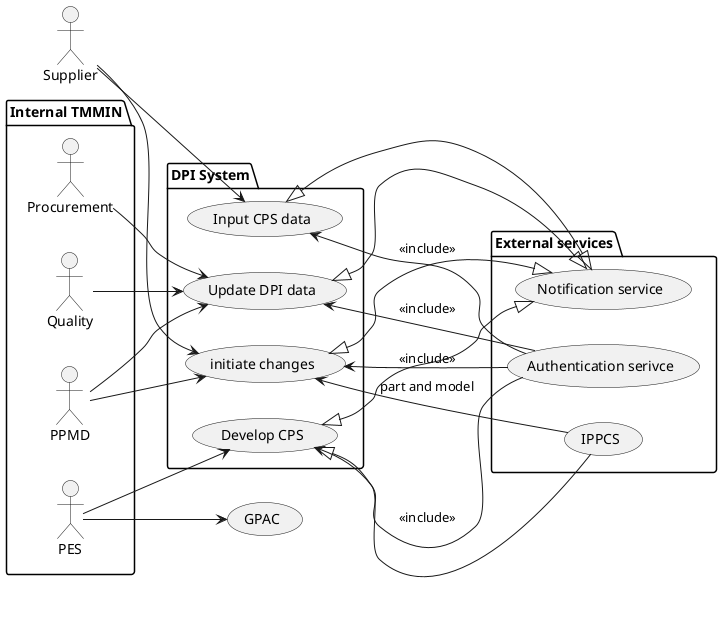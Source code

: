 @startuml
left to right direction
actor Supplier as supplier

package "Internal TMMIN" {
  actor PPMD as ppmd
  actor PES as pes
  actor Procurement as proc
  actor Quality as qd
}

package "DPI System" {
  usecase "initiate changes" as init
  usecase  "Develop CPS" as devel
  usecase "Input CPS data" as cps1
  usecase "Update DPI data" as dpi1
}

package "External services" {
  usecase "Authentication serivce" as auth
  usecase "IPPCS" as ippcs
  usecase "Notification service" as notif
}

usecase GPAC as gpac

supplier --> init
supplier --> cps1

ppmd --> init
ppmd --> dpi1

pes --> devel
proc --> dpi1
qd --> dpi1

ippcs --> init : part and model
ippcs --|> devel

init <-- auth :<<include>>
cps1 <-- auth :<<include>>
dpi1 <-- auth :<<include>>
devel <-- auth :<<include>>

init <|--|> notif
cps1 <|--|> notif
dpi1 <|--|> notif
devel <|--|> notif

pes --> gpac

@enduml
